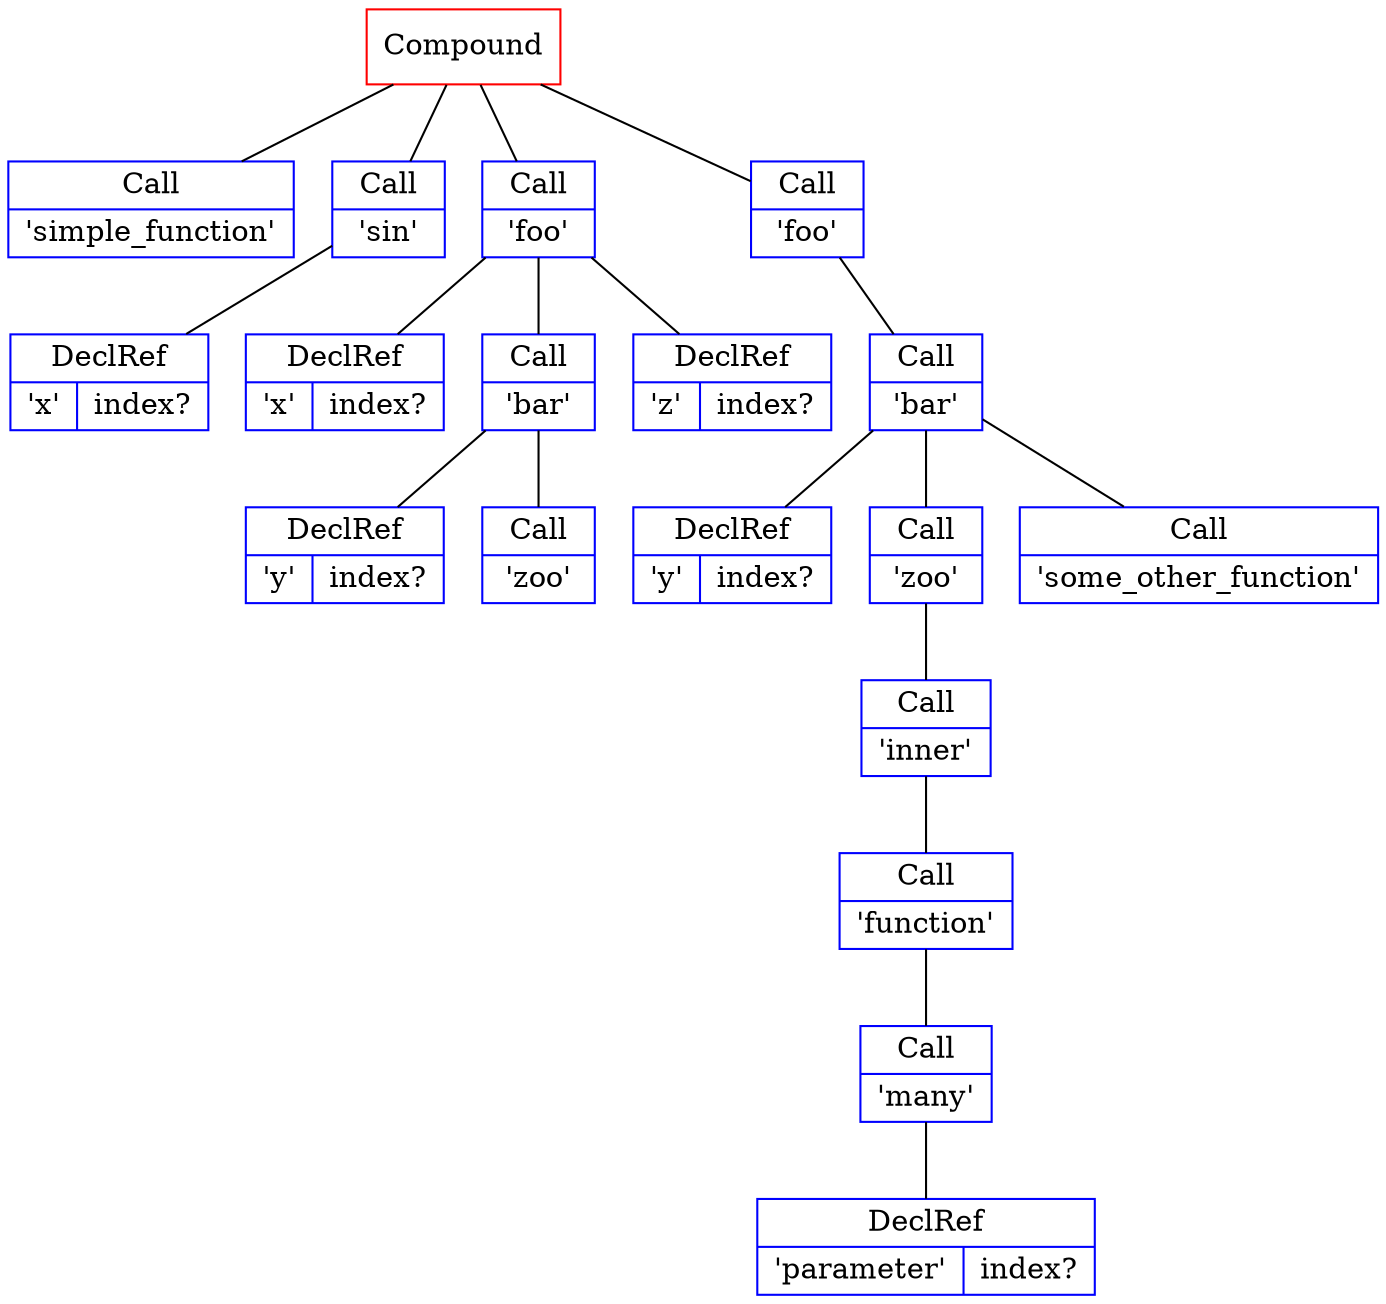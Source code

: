 graph {
node [shape=record];
Compound1 [color="red", label="{Compound}", ];
Call2 [color="blue", label="{Call|{<name>'simple_function'}}", ];
Compound1 -- Call2 [];
Call3 [color="blue", label="{Call|{<name>'sin'}}", ];
DeclRef4 [color="blue", label="{DeclRef|{<decl>'x'|<index>index?}}", ];
Call3 -- DeclRef4 [];
Compound1 -- Call3 [];
Call5 [color="blue", label="{Call|{<name>'foo'}}", ];
DeclRef6 [color="blue", label="{DeclRef|{<decl>'x'|<index>index?}}", ];
Call5 -- DeclRef6 [];
Call7 [color="blue", label="{Call|{<name>'bar'}}", ];
DeclRef8 [color="blue", label="{DeclRef|{<decl>'y'|<index>index?}}", ];
Call7 -- DeclRef8 [];
Call9 [color="blue", label="{Call|{<name>'zoo'}}", ];
Call7 -- Call9 [];
Call5 -- Call7 [];
DeclRef10 [color="blue", label="{DeclRef|{<decl>'z'|<index>index?}}", ];
Call5 -- DeclRef10 [];
Compound1 -- Call5 [];
Call11 [color="blue", label="{Call|{<name>'foo'}}", ];
Call12 [color="blue", label="{Call|{<name>'bar'}}", ];
DeclRef13 [color="blue", label="{DeclRef|{<decl>'y'|<index>index?}}", ];
Call12 -- DeclRef13 [];
Call14 [color="blue", label="{Call|{<name>'zoo'}}", ];
Call15 [color="blue", label="{Call|{<name>'inner'}}", ];
Call16 [color="blue", label="{Call|{<name>'function'}}", ];
Call17 [color="blue", label="{Call|{<name>'many'}}", ];
DeclRef18 [color="blue", label="{DeclRef|{<decl>'parameter'|<index>index?}}", ];
Call17 -- DeclRef18 [];
Call16 -- Call17 [];
Call15 -- Call16 [];
Call14 -- Call15 [];
Call12 -- Call14 [];
Call19 [color="blue", label="{Call|{<name>'some_other_function'}}", ];
Call12 -- Call19 [];
Call11 -- Call12 [];
Compound1 -- Call11 [];
}
